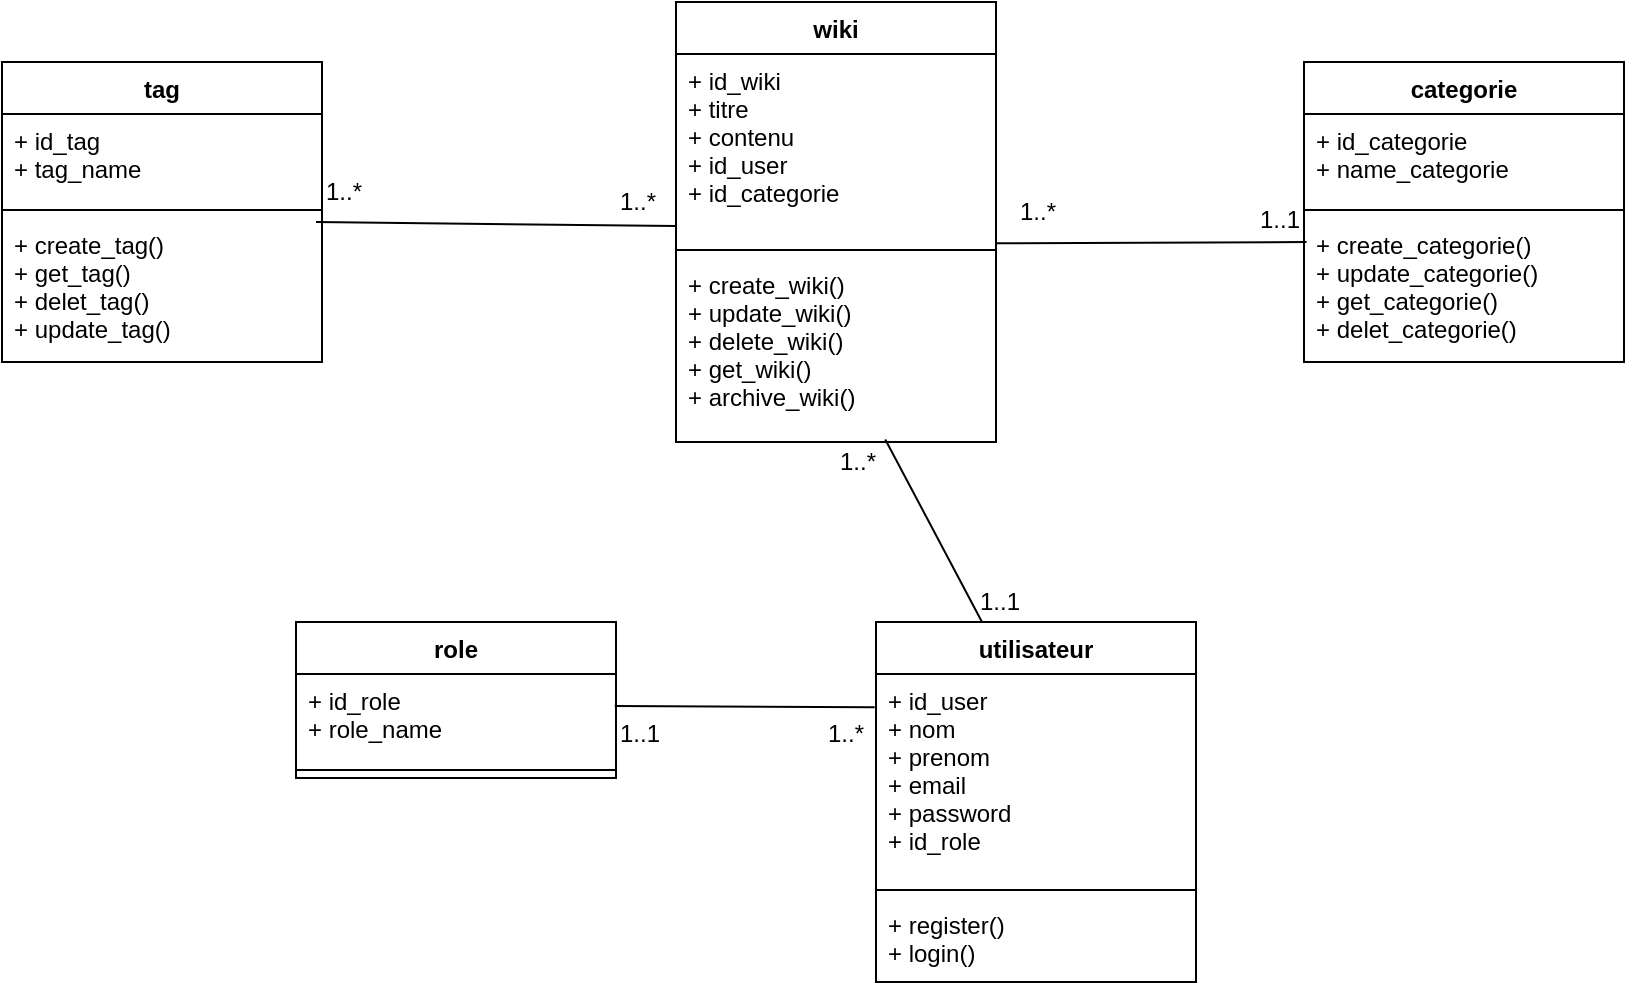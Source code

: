 <mxfile version="12.2.4" pages="1"><diagram id="zXjNQNi_2_-xTX7OGzYJ" name="Page-1"><mxGraphModel dx="950" dy="392" grid="1" gridSize="10" guides="1" tooltips="1" connect="1" arrows="1" fold="1" page="0" pageScale="1" pageWidth="850" pageHeight="1100" math="0" shadow="0"><root><mxCell id="0"/><mxCell id="1" parent="0"/><mxCell id="2" value="utilisateur" style="swimlane;fontStyle=1;align=center;verticalAlign=top;childLayout=stackLayout;horizontal=1;startSize=26;horizontalStack=0;resizeParent=1;resizeParentMax=0;resizeLast=0;collapsible=1;marginBottom=0;" parent="1" vertex="1"><mxGeometry x="410" y="400" width="160" height="180" as="geometry"/></mxCell><mxCell id="3" value="+ id_user&#10;+ nom&#10;+ prenom&#10;+ email&#10;+ password&#10;+ id_role" style="text;strokeColor=none;fillColor=none;align=left;verticalAlign=top;spacingLeft=4;spacingRight=4;overflow=hidden;rotatable=0;points=[[0,0.5],[1,0.5]];portConstraint=eastwest;" parent="2" vertex="1"><mxGeometry y="26" width="160" height="104" as="geometry"/></mxCell><mxCell id="4" value="" style="line;strokeWidth=1;fillColor=none;align=left;verticalAlign=middle;spacingTop=-1;spacingLeft=3;spacingRight=3;rotatable=0;labelPosition=right;points=[];portConstraint=eastwest;strokeColor=inherit;" parent="2" vertex="1"><mxGeometry y="130" width="160" height="8" as="geometry"/></mxCell><mxCell id="5" value="+ register()&#10;+ login()" style="text;strokeColor=none;fillColor=none;align=left;verticalAlign=top;spacingLeft=4;spacingRight=4;overflow=hidden;rotatable=0;points=[[0,0.5],[1,0.5]];portConstraint=eastwest;" parent="2" vertex="1"><mxGeometry y="138" width="160" height="42" as="geometry"/></mxCell><mxCell id="6" value="wiki" style="swimlane;fontStyle=1;align=center;verticalAlign=top;childLayout=stackLayout;horizontal=1;startSize=26;horizontalStack=0;resizeParent=1;resizeParentMax=0;resizeLast=0;collapsible=1;marginBottom=0;" parent="1" vertex="1"><mxGeometry x="310" y="90" width="160" height="220" as="geometry"/></mxCell><mxCell id="7" value="+ id_wiki&#10;+ titre&#10;+ contenu&#10;+ id_user&#10;+ id_categorie&#10;" style="text;strokeColor=none;fillColor=none;align=left;verticalAlign=top;spacingLeft=4;spacingRight=4;overflow=hidden;rotatable=0;points=[[0,0.5],[1,0.5]];portConstraint=eastwest;" parent="6" vertex="1"><mxGeometry y="26" width="160" height="94" as="geometry"/></mxCell><mxCell id="8" value="" style="line;strokeWidth=1;fillColor=none;align=left;verticalAlign=middle;spacingTop=-1;spacingLeft=3;spacingRight=3;rotatable=0;labelPosition=right;points=[];portConstraint=eastwest;strokeColor=inherit;" parent="6" vertex="1"><mxGeometry y="120" width="160" height="8" as="geometry"/></mxCell><mxCell id="9" value="+ create_wiki()&#10;+ update_wiki()&#10;+ delete_wiki()&#10;+ get_wiki()&#10;+ archive_wiki()" style="text;strokeColor=none;fillColor=none;align=left;verticalAlign=top;spacingLeft=4;spacingRight=4;overflow=hidden;rotatable=0;points=[[0,0.5],[1,0.5]];portConstraint=eastwest;" parent="6" vertex="1"><mxGeometry y="128" width="160" height="92" as="geometry"/></mxCell><mxCell id="10" value="tag" style="swimlane;fontStyle=1;align=center;verticalAlign=top;childLayout=stackLayout;horizontal=1;startSize=26;horizontalStack=0;resizeParent=1;resizeParentMax=0;resizeLast=0;collapsible=1;marginBottom=0;" parent="1" vertex="1"><mxGeometry x="-27" y="120" width="160" height="150" as="geometry"/></mxCell><mxCell id="11" value="+ id_tag&#10;+ tag_name" style="text;strokeColor=none;fillColor=none;align=left;verticalAlign=top;spacingLeft=4;spacingRight=4;overflow=hidden;rotatable=0;points=[[0,0.5],[1,0.5]];portConstraint=eastwest;" parent="10" vertex="1"><mxGeometry y="26" width="160" height="44" as="geometry"/></mxCell><mxCell id="12" value="" style="line;strokeWidth=1;fillColor=none;align=left;verticalAlign=middle;spacingTop=-1;spacingLeft=3;spacingRight=3;rotatable=0;labelPosition=right;points=[];portConstraint=eastwest;strokeColor=inherit;" parent="10" vertex="1"><mxGeometry y="70" width="160" height="8" as="geometry"/></mxCell><mxCell id="13" value="+ create_tag()&#10;+ get_tag()&#10;+ delet_tag()&#10;+ update_tag()" style="text;strokeColor=none;fillColor=none;align=left;verticalAlign=top;spacingLeft=4;spacingRight=4;overflow=hidden;rotatable=0;points=[[0,0.5],[1,0.5]];portConstraint=eastwest;" parent="10" vertex="1"><mxGeometry y="78" width="160" height="72" as="geometry"/></mxCell><mxCell id="14" value="categorie" style="swimlane;fontStyle=1;align=center;verticalAlign=top;childLayout=stackLayout;horizontal=1;startSize=26;horizontalStack=0;resizeParent=1;resizeParentMax=0;resizeLast=0;collapsible=1;marginBottom=0;" parent="1" vertex="1"><mxGeometry x="624" y="120" width="160" height="150" as="geometry"/></mxCell><mxCell id="15" value="+ id_categorie&#10;+ name_categorie" style="text;strokeColor=none;fillColor=none;align=left;verticalAlign=top;spacingLeft=4;spacingRight=4;overflow=hidden;rotatable=0;points=[[0,0.5],[1,0.5]];portConstraint=eastwest;" parent="14" vertex="1"><mxGeometry y="26" width="160" height="44" as="geometry"/></mxCell><mxCell id="16" value="" style="line;strokeWidth=1;fillColor=none;align=left;verticalAlign=middle;spacingTop=-1;spacingLeft=3;spacingRight=3;rotatable=0;labelPosition=right;points=[];portConstraint=eastwest;strokeColor=inherit;" parent="14" vertex="1"><mxGeometry y="70" width="160" height="8" as="geometry"/></mxCell><mxCell id="17" value="+ create_categorie()&#10;+ update_categorie()&#10;+ get_categorie()&#10;+ delet_categorie() " style="text;strokeColor=none;fillColor=none;align=left;verticalAlign=top;spacingLeft=4;spacingRight=4;overflow=hidden;rotatable=0;points=[[0,0.5],[1,0.5]];portConstraint=eastwest;" parent="14" vertex="1"><mxGeometry y="78" width="160" height="72" as="geometry"/></mxCell><mxCell id="18" value="role" style="swimlane;fontStyle=1;align=center;verticalAlign=top;childLayout=stackLayout;horizontal=1;startSize=26;horizontalStack=0;resizeParent=1;resizeParentMax=0;resizeLast=0;collapsible=1;marginBottom=0;" parent="1" vertex="1"><mxGeometry x="120" y="400" width="160" height="78" as="geometry"/></mxCell><mxCell id="19" value="+ id_role&#10;+ role_name" style="text;strokeColor=none;fillColor=none;align=left;verticalAlign=top;spacingLeft=4;spacingRight=4;overflow=hidden;rotatable=0;points=[[0,0.5],[1,0.5]];portConstraint=eastwest;" parent="18" vertex="1"><mxGeometry y="26" width="160" height="44" as="geometry"/></mxCell><mxCell id="20" value="" style="line;strokeWidth=1;fillColor=none;align=left;verticalAlign=middle;spacingTop=-1;spacingLeft=3;spacingRight=3;rotatable=0;labelPosition=right;points=[];portConstraint=eastwest;strokeColor=inherit;" parent="18" vertex="1"><mxGeometry y="70" width="160" height="8" as="geometry"/></mxCell><mxCell id="21" value="" style="endArrow=none;html=1;" parent="1" edge="1"><mxGeometry width="50" height="50" relative="1" as="geometry"><mxPoint x="310" y="202" as="sourcePoint"/><mxPoint x="130" y="200" as="targetPoint"/></mxGeometry></mxCell><mxCell id="22" value="1..*" style="text;html=1;resizable=0;points=[];autosize=1;align=left;verticalAlign=top;spacingTop=-4;" vertex="1" parent="1"><mxGeometry x="133" y="175" width="30" height="20" as="geometry"/></mxCell><mxCell id="24" value="1..*" style="text;html=1;resizable=0;points=[];autosize=1;align=left;verticalAlign=top;spacingTop=-4;" vertex="1" parent="1"><mxGeometry x="280" y="180" width="30" height="20" as="geometry"/></mxCell><mxCell id="25" value="" style="endArrow=none;html=1;entryX=-0.004;entryY=0.16;entryDx=0;entryDy=0;entryPerimeter=0;exitX=0.996;exitY=0.364;exitDx=0;exitDy=0;exitPerimeter=0;" edge="1" parent="1" source="19" target="3"><mxGeometry width="50" height="50" relative="1" as="geometry"><mxPoint x="20" y="650" as="sourcePoint"/><mxPoint x="70" y="600" as="targetPoint"/></mxGeometry></mxCell><mxCell id="26" value="" style="endArrow=none;html=1;entryX=0.008;entryY=0.167;entryDx=0;entryDy=0;entryPerimeter=0;exitX=1;exitY=1.007;exitDx=0;exitDy=0;exitPerimeter=0;" edge="1" parent="1" source="7" target="17"><mxGeometry width="50" height="50" relative="1" as="geometry"><mxPoint x="530" y="290" as="sourcePoint"/><mxPoint x="580" y="240" as="targetPoint"/></mxGeometry></mxCell><mxCell id="27" value="1..1" style="text;html=1;resizable=0;points=[];autosize=1;align=left;verticalAlign=top;spacingTop=-4;" vertex="1" parent="1"><mxGeometry x="600" y="189" width="40" height="20" as="geometry"/></mxCell><mxCell id="28" value="1..*" style="text;html=1;resizable=0;points=[];autosize=1;align=left;verticalAlign=top;spacingTop=-4;" vertex="1" parent="1"><mxGeometry x="480" y="185" width="30" height="20" as="geometry"/></mxCell><mxCell id="29" value="" style="endArrow=none;html=1;entryX=0.654;entryY=0.986;entryDx=0;entryDy=0;entryPerimeter=0;" edge="1" parent="1" target="9"><mxGeometry width="50" height="50" relative="1" as="geometry"><mxPoint x="463" y="400" as="sourcePoint"/><mxPoint x="330" y="600" as="targetPoint"/></mxGeometry></mxCell><mxCell id="30" value="1..1" style="text;html=1;resizable=0;points=[];autosize=1;align=left;verticalAlign=top;spacingTop=-4;" vertex="1" parent="1"><mxGeometry x="460" y="380" width="40" height="20" as="geometry"/></mxCell><mxCell id="31" value="1..*" style="text;html=1;resizable=0;points=[];autosize=1;align=left;verticalAlign=top;spacingTop=-4;" vertex="1" parent="1"><mxGeometry x="390" y="310" width="30" height="20" as="geometry"/></mxCell><mxCell id="32" value="1..*" style="text;html=1;resizable=0;points=[];autosize=1;align=left;verticalAlign=top;spacingTop=-4;" vertex="1" parent="1"><mxGeometry x="384" y="446" width="30" height="20" as="geometry"/></mxCell><mxCell id="33" value="1..1" style="text;html=1;resizable=0;points=[];autosize=1;align=left;verticalAlign=top;spacingTop=-4;" vertex="1" parent="1"><mxGeometry x="280" y="446" width="40" height="20" as="geometry"/></mxCell></root></mxGraphModel></diagram></mxfile>